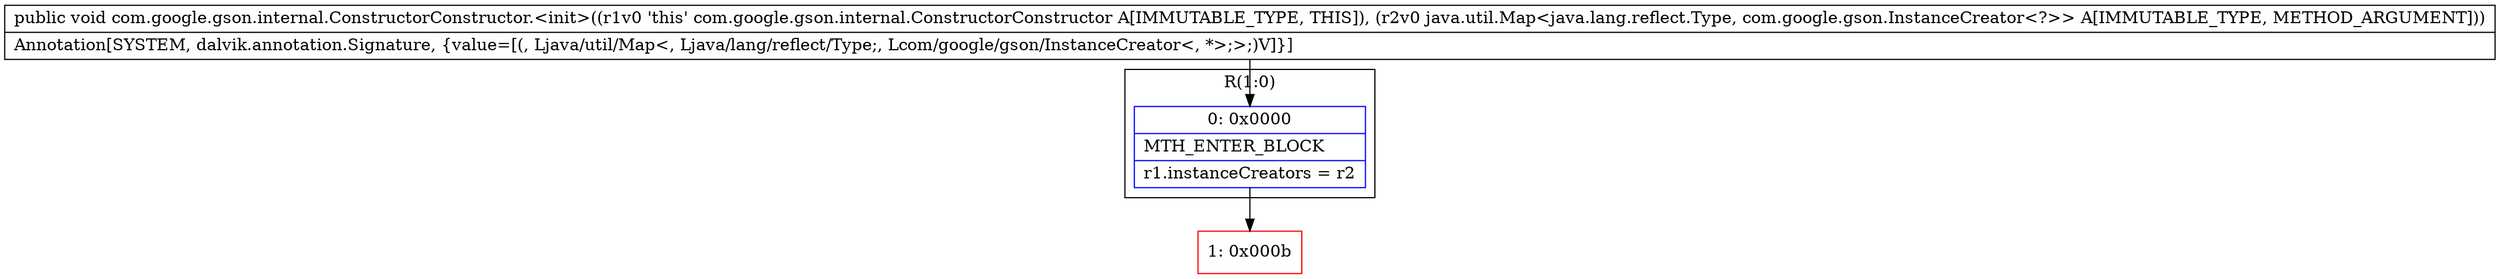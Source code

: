 digraph "CFG forcom.google.gson.internal.ConstructorConstructor.\<init\>(Ljava\/util\/Map;)V" {
subgraph cluster_Region_724663576 {
label = "R(1:0)";
node [shape=record,color=blue];
Node_0 [shape=record,label="{0\:\ 0x0000|MTH_ENTER_BLOCK\l|r1.instanceCreators = r2\l}"];
}
Node_1 [shape=record,color=red,label="{1\:\ 0x000b}"];
MethodNode[shape=record,label="{public void com.google.gson.internal.ConstructorConstructor.\<init\>((r1v0 'this' com.google.gson.internal.ConstructorConstructor A[IMMUTABLE_TYPE, THIS]), (r2v0 java.util.Map\<java.lang.reflect.Type, com.google.gson.InstanceCreator\<?\>\> A[IMMUTABLE_TYPE, METHOD_ARGUMENT]))  | Annotation[SYSTEM, dalvik.annotation.Signature, \{value=[(, Ljava\/util\/Map\<, Ljava\/lang\/reflect\/Type;, Lcom\/google\/gson\/InstanceCreator\<, *\>;\>;)V]\}]\l}"];
MethodNode -> Node_0;
Node_0 -> Node_1;
}

